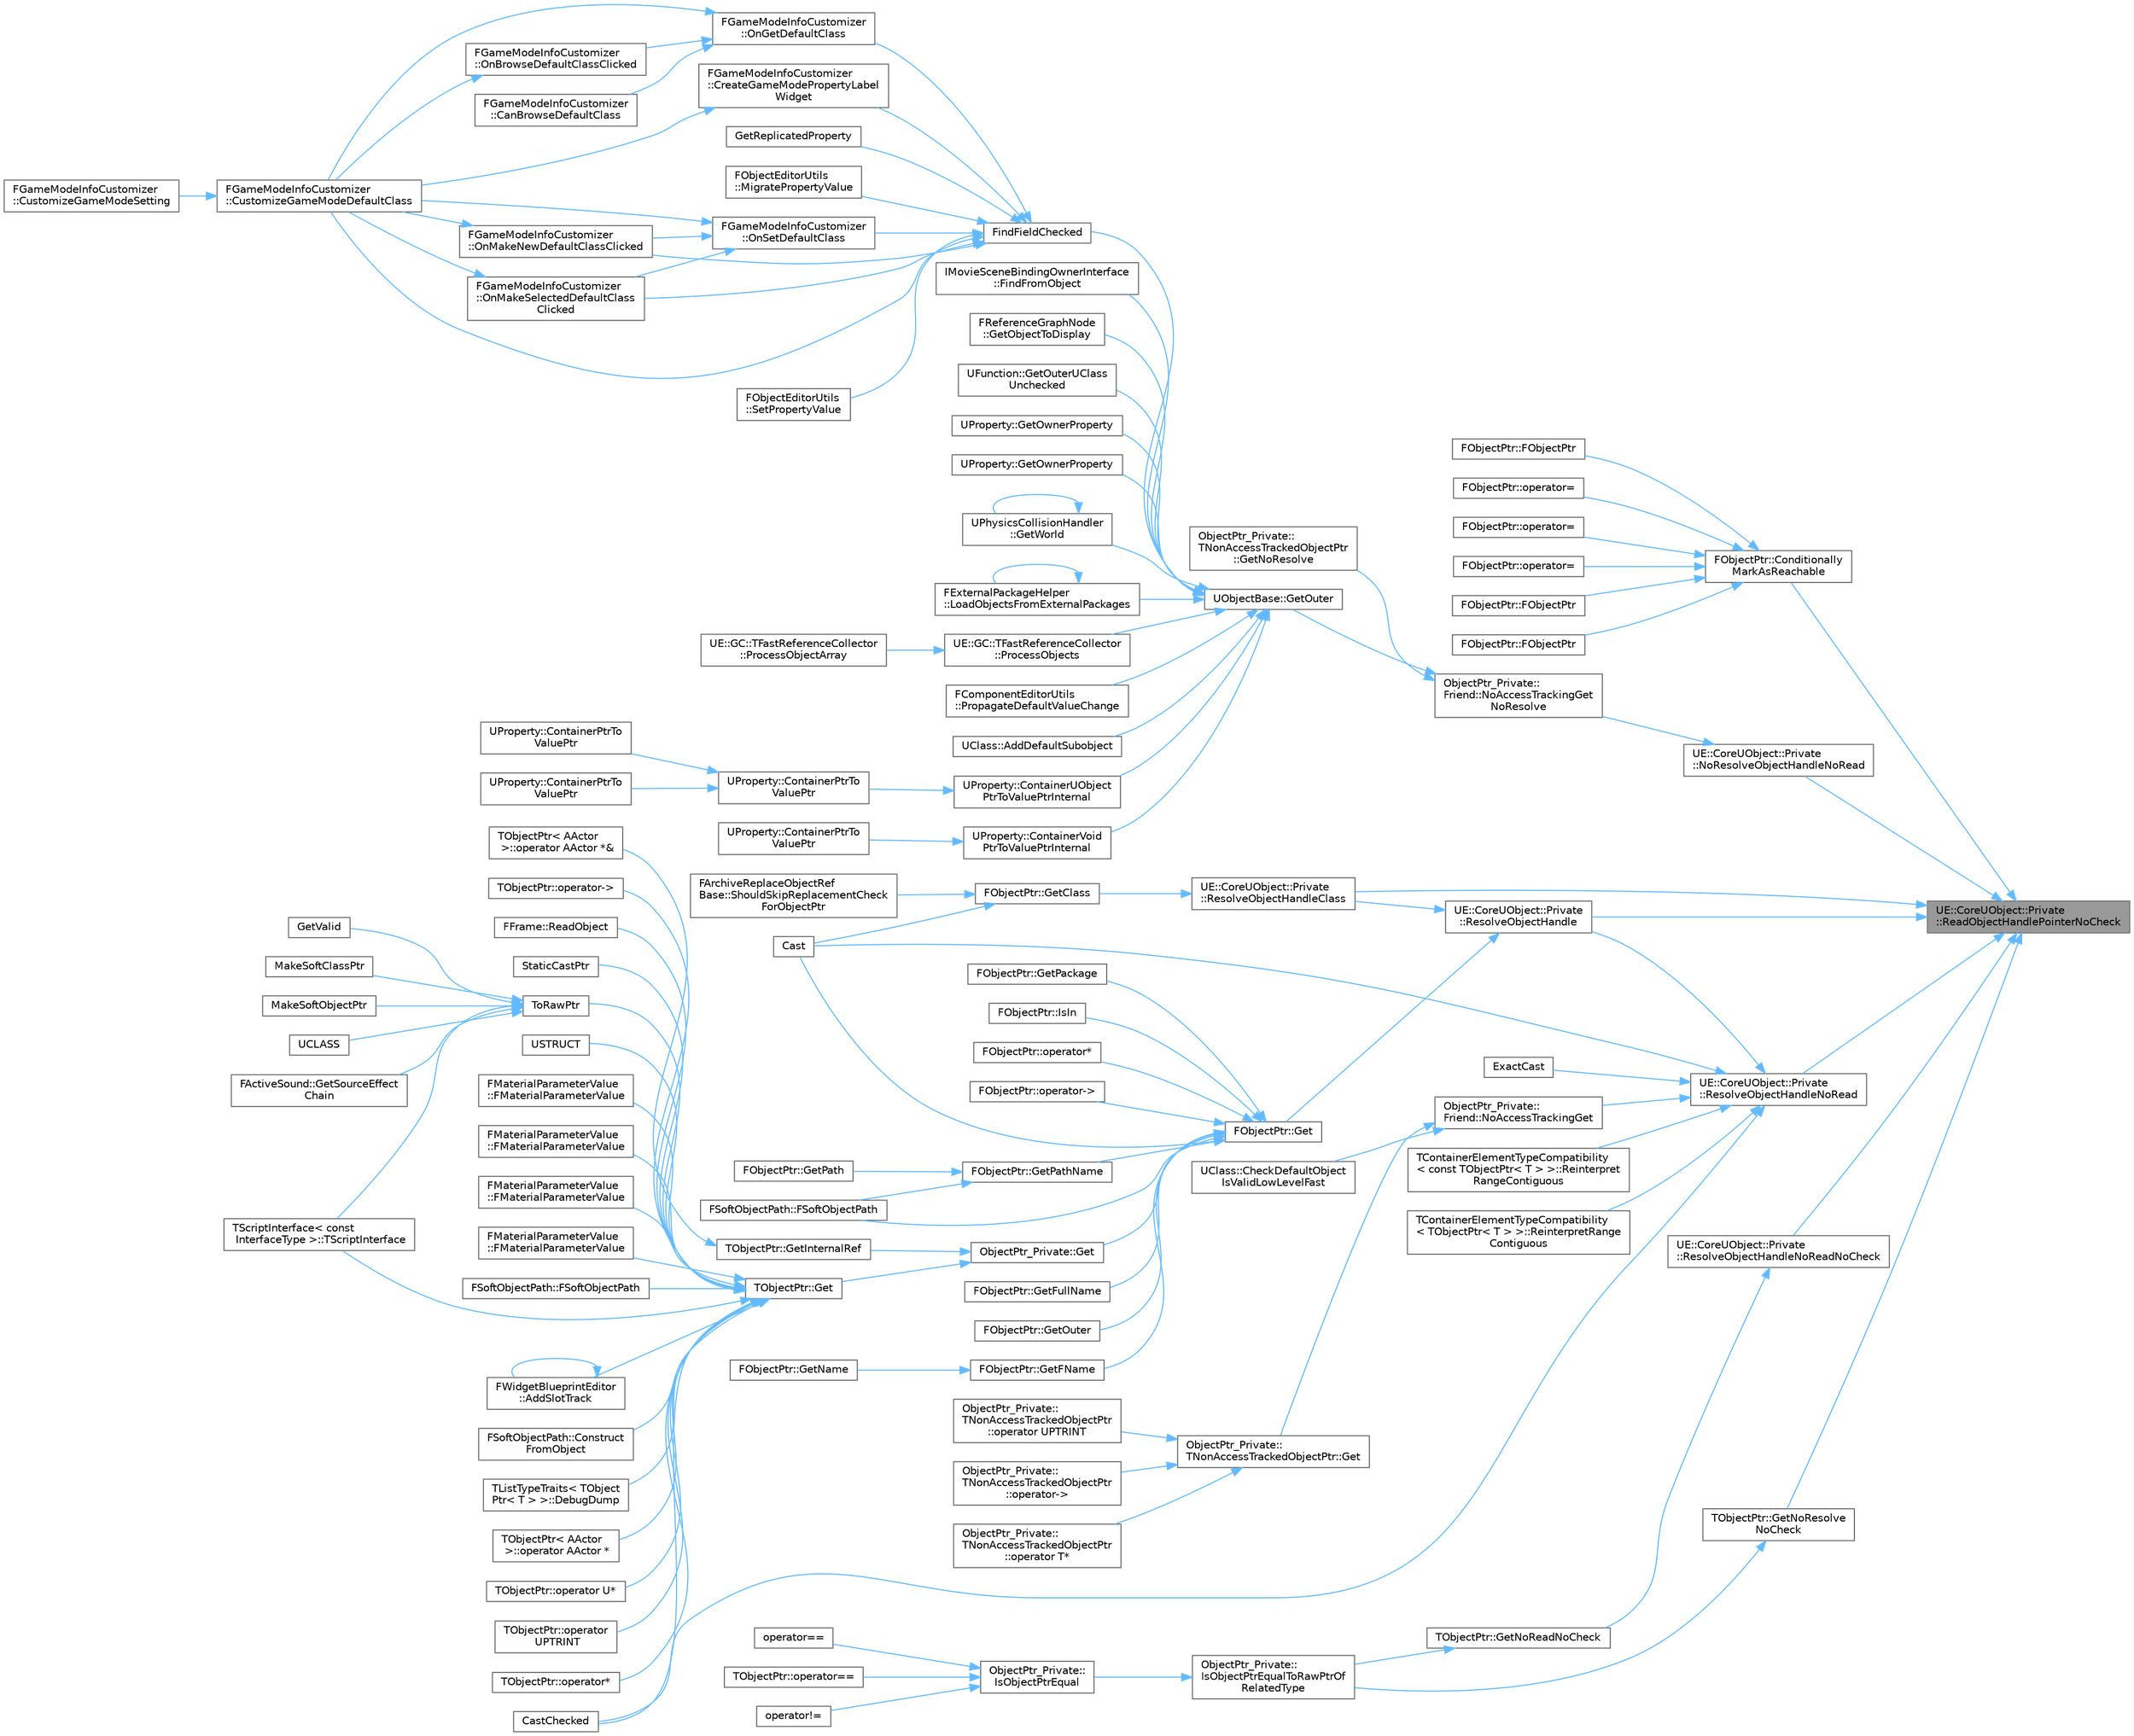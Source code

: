 digraph "UE::CoreUObject::Private::ReadObjectHandlePointerNoCheck"
{
 // INTERACTIVE_SVG=YES
 // LATEX_PDF_SIZE
  bgcolor="transparent";
  edge [fontname=Helvetica,fontsize=10,labelfontname=Helvetica,labelfontsize=10];
  node [fontname=Helvetica,fontsize=10,shape=box,height=0.2,width=0.4];
  rankdir="RL";
  Node1 [id="Node000001",label="UE::CoreUObject::Private\l::ReadObjectHandlePointerNoCheck",height=0.2,width=0.4,color="gray40", fillcolor="grey60", style="filled", fontcolor="black",tooltip="Read the handle as a pointer without checking if it is resolved."];
  Node1 -> Node2 [id="edge1_Node000001_Node000002",dir="back",color="steelblue1",style="solid",tooltip=" "];
  Node2 [id="Node000002",label="FObjectPtr::Conditionally\lMarkAsReachable",height=0.2,width=0.4,color="grey40", fillcolor="white", style="filled",URL="$d7/d0d/structFObjectPtr.html#a5d271398c64e0381d5774227f63cfe53",tooltip=" "];
  Node2 -> Node3 [id="edge2_Node000002_Node000003",dir="back",color="steelblue1",style="solid",tooltip=" "];
  Node3 [id="Node000003",label="FObjectPtr::FObjectPtr",height=0.2,width=0.4,color="grey40", fillcolor="white", style="filled",URL="$d7/d0d/structFObjectPtr.html#aadbab10e0a5e4709a0222ca8bec79a25",tooltip=" "];
  Node2 -> Node4 [id="edge3_Node000002_Node000004",dir="back",color="steelblue1",style="solid",tooltip=" "];
  Node4 [id="Node000004",label="FObjectPtr::FObjectPtr",height=0.2,width=0.4,color="grey40", fillcolor="white", style="filled",URL="$d7/d0d/structFObjectPtr.html#adea6db9be9cafc4c57b90ebc69756511",tooltip=" "];
  Node2 -> Node5 [id="edge4_Node000002_Node000005",dir="back",color="steelblue1",style="solid",tooltip=" "];
  Node5 [id="Node000005",label="FObjectPtr::FObjectPtr",height=0.2,width=0.4,color="grey40", fillcolor="white", style="filled",URL="$d7/d0d/structFObjectPtr.html#a07498a715f9592d138c01641318aff0c",tooltip=" "];
  Node2 -> Node6 [id="edge5_Node000002_Node000006",dir="back",color="steelblue1",style="solid",tooltip=" "];
  Node6 [id="Node000006",label="FObjectPtr::operator=",height=0.2,width=0.4,color="grey40", fillcolor="white", style="filled",URL="$d7/d0d/structFObjectPtr.html#a43a827b4c6c2f1c75a206b578bba5d90",tooltip=" "];
  Node2 -> Node7 [id="edge6_Node000002_Node000007",dir="back",color="steelblue1",style="solid",tooltip=" "];
  Node7 [id="Node000007",label="FObjectPtr::operator=",height=0.2,width=0.4,color="grey40", fillcolor="white", style="filled",URL="$d7/d0d/structFObjectPtr.html#a464900a6531366f7e245f468843db62e",tooltip=" "];
  Node2 -> Node8 [id="edge7_Node000002_Node000008",dir="back",color="steelblue1",style="solid",tooltip=" "];
  Node8 [id="Node000008",label="FObjectPtr::operator=",height=0.2,width=0.4,color="grey40", fillcolor="white", style="filled",URL="$d7/d0d/structFObjectPtr.html#a5d3a1b261980fef714cbf4f7fcee05ec",tooltip=" "];
  Node1 -> Node9 [id="edge8_Node000001_Node000009",dir="back",color="steelblue1",style="solid",tooltip=" "];
  Node9 [id="Node000009",label="TObjectPtr::GetNoResolve\lNoCheck",height=0.2,width=0.4,color="grey40", fillcolor="white", style="filled",URL="$d4/d0b/structTObjectPtr.html#a2058ee36793c5adeff78a14024e0e9c1",tooltip=" "];
  Node9 -> Node10 [id="edge9_Node000009_Node000010",dir="back",color="steelblue1",style="solid",tooltip=" "];
  Node10 [id="Node000010",label="ObjectPtr_Private::\lIsObjectPtrEqualToRawPtrOf\lRelatedType",height=0.2,width=0.4,color="grey40", fillcolor="white", style="filled",URL="$d6/de0/namespaceObjectPtr__Private.html#a779524baad498ef4fc770f67c20f59aa",tooltip=" "];
  Node10 -> Node11 [id="edge10_Node000010_Node000011",dir="back",color="steelblue1",style="solid",tooltip=" "];
  Node11 [id="Node000011",label="ObjectPtr_Private::\lIsObjectPtrEqual",height=0.2,width=0.4,color="grey40", fillcolor="white", style="filled",URL="$d6/de0/namespaceObjectPtr__Private.html#a1f3b4eb42bacc17a610867d9949d1f60",tooltip="Perform shallow equality check between a TObjectPtr and another (non TObjectPtr) type that we can coe..."];
  Node11 -> Node12 [id="edge11_Node000011_Node000012",dir="back",color="steelblue1",style="solid",tooltip=" "];
  Node12 [id="Node000012",label="operator!=",height=0.2,width=0.4,color="grey40", fillcolor="white", style="filled",URL="$d6/d75/ObjectPtr_8h.html#acc5031c5eef6a6bf689026ccd68a7600",tooltip=" "];
  Node11 -> Node13 [id="edge12_Node000011_Node000013",dir="back",color="steelblue1",style="solid",tooltip=" "];
  Node13 [id="Node000013",label="operator==",height=0.2,width=0.4,color="grey40", fillcolor="white", style="filled",URL="$d6/d75/ObjectPtr_8h.html#a45f972f4363e347da89b134a9c31f58f",tooltip=" "];
  Node11 -> Node14 [id="edge13_Node000011_Node000014",dir="back",color="steelblue1",style="solid",tooltip=" "];
  Node14 [id="Node000014",label="TObjectPtr::operator==",height=0.2,width=0.4,color="grey40", fillcolor="white", style="filled",URL="$d4/d0b/structTObjectPtr.html#adbc89a3227cd877e9faf5ad9d4acfc0d",tooltip=" "];
  Node1 -> Node15 [id="edge14_Node000001_Node000015",dir="back",color="steelblue1",style="solid",tooltip=" "];
  Node15 [id="Node000015",label="UE::CoreUObject::Private\l::NoResolveObjectHandleNoRead",height=0.2,width=0.4,color="grey40", fillcolor="white", style="filled",URL="$d9/d98/namespaceUE_1_1CoreUObject_1_1Private.html#a135612c4f66fbf0a81e2e5a8fe546b4c",tooltip=" "];
  Node15 -> Node16 [id="edge15_Node000015_Node000016",dir="back",color="steelblue1",style="solid",tooltip=" "];
  Node16 [id="Node000016",label="ObjectPtr_Private::\lFriend::NoAccessTrackingGet\lNoResolve",height=0.2,width=0.4,color="grey40", fillcolor="white", style="filled",URL="$d1/db5/structObjectPtr__Private_1_1Friend.html#ad7db1a8df63ca1d1c1c051841cf5120d",tooltip=" "];
  Node16 -> Node17 [id="edge16_Node000016_Node000017",dir="back",color="steelblue1",style="solid",tooltip=" "];
  Node17 [id="Node000017",label="ObjectPtr_Private::\lTNonAccessTrackedObjectPtr\l::GetNoResolve",height=0.2,width=0.4,color="grey40", fillcolor="white", style="filled",URL="$df/d8a/classObjectPtr__Private_1_1TNonAccessTrackedObjectPtr.html#a2a53f1470c445823c5b215a07c84cbaa",tooltip=" "];
  Node16 -> Node18 [id="edge17_Node000016_Node000018",dir="back",color="steelblue1",style="solid",tooltip=" "];
  Node18 [id="Node000018",label="UObjectBase::GetOuter",height=0.2,width=0.4,color="grey40", fillcolor="white", style="filled",URL="$d9/dc4/classUObjectBase.html#a43cfabc65d9005aafa51ce34d4cf71c5",tooltip="Returns the UObject this object resides in."];
  Node18 -> Node19 [id="edge18_Node000018_Node000019",dir="back",color="steelblue1",style="solid",tooltip=" "];
  Node19 [id="Node000019",label="UClass::AddDefaultSubobject",height=0.2,width=0.4,color="grey40", fillcolor="white", style="filled",URL="$d4/d77/classUClass.html#aba20f9d07bfa6846905465179b6371d2",tooltip="Adds a new default instance map item."];
  Node18 -> Node20 [id="edge19_Node000018_Node000020",dir="back",color="steelblue1",style="solid",tooltip=" "];
  Node20 [id="Node000020",label="UProperty::ContainerUObject\lPtrToValuePtrInternal",height=0.2,width=0.4,color="grey40", fillcolor="white", style="filled",URL="$dd/d39/classUProperty.html#ac7c536d101c936a227da7c6a68688ce0",tooltip=" "];
  Node20 -> Node21 [id="edge20_Node000020_Node000021",dir="back",color="steelblue1",style="solid",tooltip=" "];
  Node21 [id="Node000021",label="UProperty::ContainerPtrTo\lValuePtr",height=0.2,width=0.4,color="grey40", fillcolor="white", style="filled",URL="$dd/d39/classUProperty.html#abbf33115c4d7703e4542b0b0abd3da94",tooltip=" "];
  Node21 -> Node22 [id="edge21_Node000021_Node000022",dir="back",color="steelblue1",style="solid",tooltip=" "];
  Node22 [id="Node000022",label="UProperty::ContainerPtrTo\lValuePtr",height=0.2,width=0.4,color="grey40", fillcolor="white", style="filled",URL="$dd/d39/classUProperty.html#ac28801003654059cd89d784d0f49fd51",tooltip=" "];
  Node21 -> Node23 [id="edge22_Node000021_Node000023",dir="back",color="steelblue1",style="solid",tooltip=" "];
  Node23 [id="Node000023",label="UProperty::ContainerPtrTo\lValuePtr",height=0.2,width=0.4,color="grey40", fillcolor="white", style="filled",URL="$dd/d39/classUProperty.html#af84f9bea770a4c492f720ee43ff88b98",tooltip=" "];
  Node18 -> Node24 [id="edge23_Node000018_Node000024",dir="back",color="steelblue1",style="solid",tooltip=" "];
  Node24 [id="Node000024",label="UProperty::ContainerVoid\lPtrToValuePtrInternal",height=0.2,width=0.4,color="grey40", fillcolor="white", style="filled",URL="$dd/d39/classUProperty.html#add8c69d428fd5059a03c3bb43e1deeeb",tooltip=" "];
  Node24 -> Node25 [id="edge24_Node000024_Node000025",dir="back",color="steelblue1",style="solid",tooltip=" "];
  Node25 [id="Node000025",label="UProperty::ContainerPtrTo\lValuePtr",height=0.2,width=0.4,color="grey40", fillcolor="white", style="filled",URL="$dd/d39/classUProperty.html#ac89b27bfcba755cd55e6b24744c86993",tooltip=" "];
  Node18 -> Node26 [id="edge25_Node000018_Node000026",dir="back",color="steelblue1",style="solid",tooltip=" "];
  Node26 [id="Node000026",label="FindFieldChecked",height=0.2,width=0.4,color="grey40", fillcolor="white", style="filled",URL="$d6/d2f/UnrealType_8h.html#a593fa77e69f769a9e249e27b0b11b55d",tooltip="Search for the named field within the specified scope, including any Outer classes; assert on failure..."];
  Node26 -> Node27 [id="edge26_Node000026_Node000027",dir="back",color="steelblue1",style="solid",tooltip=" "];
  Node27 [id="Node000027",label="FGameModeInfoCustomizer\l::CreateGameModePropertyLabel\lWidget",height=0.2,width=0.4,color="grey40", fillcolor="white", style="filled",URL="$d8/d99/classFGameModeInfoCustomizer.html#aaa28ed0868937a4f36da5248c36814d6",tooltip="Create widget for the name of a default class property."];
  Node27 -> Node28 [id="edge27_Node000027_Node000028",dir="back",color="steelblue1",style="solid",tooltip=" "];
  Node28 [id="Node000028",label="FGameModeInfoCustomizer\l::CustomizeGameModeDefaultClass",height=0.2,width=0.4,color="grey40", fillcolor="white", style="filled",URL="$d8/d99/classFGameModeInfoCustomizer.html#a74d406f84c5b9f70518e8d34579a603e",tooltip="Create widget fo modifying a default class within the current GameMode."];
  Node28 -> Node29 [id="edge28_Node000028_Node000029",dir="back",color="steelblue1",style="solid",tooltip=" "];
  Node29 [id="Node000029",label="FGameModeInfoCustomizer\l::CustomizeGameModeSetting",height=0.2,width=0.4,color="grey40", fillcolor="white", style="filled",URL="$d8/d99/classFGameModeInfoCustomizer.html#ad7c2b7a819accac445cba2e1433a3540",tooltip="Add special customization for the GameMode setting."];
  Node26 -> Node28 [id="edge29_Node000026_Node000028",dir="back",color="steelblue1",style="solid",tooltip=" "];
  Node26 -> Node30 [id="edge30_Node000026_Node000030",dir="back",color="steelblue1",style="solid",tooltip=" "];
  Node30 [id="Node000030",label="GetReplicatedProperty",height=0.2,width=0.4,color="grey40", fillcolor="white", style="filled",URL="$dc/ddb/UnrealNetwork_8h.html#a93e6fac77ef704e1d86a4b436d56a207",tooltip="wrapper to find replicated properties that also makes sure they're valid"];
  Node26 -> Node31 [id="edge31_Node000026_Node000031",dir="back",color="steelblue1",style="solid",tooltip=" "];
  Node31 [id="Node000031",label="FObjectEditorUtils\l::MigratePropertyValue",height=0.2,width=0.4,color="grey40", fillcolor="white", style="filled",URL="$d3/d65/namespaceFObjectEditorUtils.html#a876eb1068772fd387f3dfd53aab4cdc0",tooltip="Copy the value of a property from source object to a destination object."];
  Node26 -> Node32 [id="edge32_Node000026_Node000032",dir="back",color="steelblue1",style="solid",tooltip=" "];
  Node32 [id="Node000032",label="FGameModeInfoCustomizer\l::OnGetDefaultClass",height=0.2,width=0.4,color="grey40", fillcolor="white", style="filled",URL="$d8/d99/classFGameModeInfoCustomizer.html#ae70cc0445daafb48bf878afa4117e04a",tooltip="Find the current default class by property name."];
  Node32 -> Node33 [id="edge33_Node000032_Node000033",dir="back",color="steelblue1",style="solid",tooltip=" "];
  Node33 [id="Node000033",label="FGameModeInfoCustomizer\l::CanBrowseDefaultClass",height=0.2,width=0.4,color="grey40", fillcolor="white", style="filled",URL="$d8/d99/classFGameModeInfoCustomizer.html#adb938be48350e148069517baa1285cae",tooltip=" "];
  Node32 -> Node28 [id="edge34_Node000032_Node000028",dir="back",color="steelblue1",style="solid",tooltip=" "];
  Node32 -> Node34 [id="edge35_Node000032_Node000034",dir="back",color="steelblue1",style="solid",tooltip=" "];
  Node34 [id="Node000034",label="FGameModeInfoCustomizer\l::OnBrowseDefaultClassClicked",height=0.2,width=0.4,color="grey40", fillcolor="white", style="filled",URL="$d8/d99/classFGameModeInfoCustomizer.html#ade2a81c392edec8282adfc6e30cab81d",tooltip=" "];
  Node34 -> Node28 [id="edge36_Node000034_Node000028",dir="back",color="steelblue1",style="solid",tooltip=" "];
  Node26 -> Node35 [id="edge37_Node000026_Node000035",dir="back",color="steelblue1",style="solid",tooltip=" "];
  Node35 [id="Node000035",label="FGameModeInfoCustomizer\l::OnMakeNewDefaultClassClicked",height=0.2,width=0.4,color="grey40", fillcolor="white", style="filled",URL="$d8/d99/classFGameModeInfoCustomizer.html#a428d5673e6f730b54cb9e4f82187c4ed",tooltip=" "];
  Node35 -> Node28 [id="edge38_Node000035_Node000028",dir="back",color="steelblue1",style="solid",tooltip=" "];
  Node26 -> Node36 [id="edge39_Node000026_Node000036",dir="back",color="steelblue1",style="solid",tooltip=" "];
  Node36 [id="Node000036",label="FGameModeInfoCustomizer\l::OnMakeSelectedDefaultClass\lClicked",height=0.2,width=0.4,color="grey40", fillcolor="white", style="filled",URL="$d8/d99/classFGameModeInfoCustomizer.html#a2dffcf1881b3be27497bee48e5ddf977",tooltip=" "];
  Node36 -> Node28 [id="edge40_Node000036_Node000028",dir="back",color="steelblue1",style="solid",tooltip=" "];
  Node26 -> Node37 [id="edge41_Node000026_Node000037",dir="back",color="steelblue1",style="solid",tooltip=" "];
  Node37 [id="Node000037",label="FGameModeInfoCustomizer\l::OnSetDefaultClass",height=0.2,width=0.4,color="grey40", fillcolor="white", style="filled",URL="$d8/d99/classFGameModeInfoCustomizer.html#a2a39d454a3b125216403449709824e10",tooltip="Set a new default class by property name."];
  Node37 -> Node28 [id="edge42_Node000037_Node000028",dir="back",color="steelblue1",style="solid",tooltip=" "];
  Node37 -> Node35 [id="edge43_Node000037_Node000035",dir="back",color="steelblue1",style="solid",tooltip=" "];
  Node37 -> Node36 [id="edge44_Node000037_Node000036",dir="back",color="steelblue1",style="solid",tooltip=" "];
  Node26 -> Node38 [id="edge45_Node000026_Node000038",dir="back",color="steelblue1",style="solid",tooltip=" "];
  Node38 [id="Node000038",label="FObjectEditorUtils\l::SetPropertyValue",height=0.2,width=0.4,color="grey40", fillcolor="white", style="filled",URL="$d3/d65/namespaceFObjectEditorUtils.html#aa1f2b7b794e1f1cb011530531459b0c5",tooltip="Set the value on an UObject using reflection."];
  Node18 -> Node39 [id="edge46_Node000018_Node000039",dir="back",color="steelblue1",style="solid",tooltip=" "];
  Node39 [id="Node000039",label="IMovieSceneBindingOwnerInterface\l::FindFromObject",height=0.2,width=0.4,color="grey40", fillcolor="white", style="filled",URL="$df/dd5/classIMovieSceneBindingOwnerInterface.html#aa1ea7b980bfc83f8cac4647674e30d3d",tooltip="Find an IMovieSceneBindingOwnerInterface ptr from the specified object or its outers."];
  Node18 -> Node40 [id="edge47_Node000018_Node000040",dir="back",color="steelblue1",style="solid",tooltip=" "];
  Node40 [id="Node000040",label="FReferenceGraphNode\l::GetObjectToDisplay",height=0.2,width=0.4,color="grey40", fillcolor="white", style="filled",URL="$d1/d2e/structFReferenceGraphNode.html#a4ae4f2f416cc0915dd236d31f23cc5af",tooltip="Returns the object that should be displayed on the graph."];
  Node18 -> Node41 [id="edge48_Node000018_Node000041",dir="back",color="steelblue1",style="solid",tooltip=" "];
  Node41 [id="Node000041",label="UFunction::GetOuterUClass\lUnchecked",height=0.2,width=0.4,color="grey40", fillcolor="white", style="filled",URL="$d7/d70/classUFunction.html#a4a3016b09aaf074270f7b0deb347277d",tooltip="Returns the owning UClass* without branching."];
  Node18 -> Node42 [id="edge49_Node000018_Node000042",dir="back",color="steelblue1",style="solid",tooltip=" "];
  Node42 [id="Node000042",label="UProperty::GetOwnerProperty",height=0.2,width=0.4,color="grey40", fillcolor="white", style="filled",URL="$dd/d39/classUProperty.html#acce76b4f97cad74236849ae90f63ed23",tooltip="Returns the first UProperty in this property's Outer chain that does not have a UProperty for an Oute..."];
  Node18 -> Node43 [id="edge50_Node000018_Node000043",dir="back",color="steelblue1",style="solid",tooltip=" "];
  Node43 [id="Node000043",label="UProperty::GetOwnerProperty",height=0.2,width=0.4,color="grey40", fillcolor="white", style="filled",URL="$dd/d39/classUProperty.html#a2e390592238ead9ba10ab407cf786381",tooltip=" "];
  Node18 -> Node44 [id="edge51_Node000018_Node000044",dir="back",color="steelblue1",style="solid",tooltip=" "];
  Node44 [id="Node000044",label="UPhysicsCollisionHandler\l::GetWorld",height=0.2,width=0.4,color="grey40", fillcolor="white", style="filled",URL="$d2/daa/classUPhysicsCollisionHandler.html#a203cce2d1166f5bb2b325690b0499433",tooltip="Get the world we are handling collisions for."];
  Node44 -> Node44 [id="edge52_Node000044_Node000044",dir="back",color="steelblue1",style="solid",tooltip=" "];
  Node18 -> Node45 [id="edge53_Node000018_Node000045",dir="back",color="steelblue1",style="solid",tooltip=" "];
  Node45 [id="Node000045",label="FExternalPackageHelper\l::LoadObjectsFromExternalPackages",height=0.2,width=0.4,color="grey40", fillcolor="white", style="filled",URL="$da/da8/classFExternalPackageHelper.html#a70523e319a481ca08695a24c6ab949f9",tooltip="Loads objects from an external package."];
  Node45 -> Node45 [id="edge54_Node000045_Node000045",dir="back",color="steelblue1",style="solid",tooltip=" "];
  Node18 -> Node46 [id="edge55_Node000018_Node000046",dir="back",color="steelblue1",style="solid",tooltip=" "];
  Node46 [id="Node000046",label="UE::GC::TFastReferenceCollector\l::ProcessObjects",height=0.2,width=0.4,color="grey40", fillcolor="white", style="filled",URL="$db/de2/classUE_1_1GC_1_1TFastReferenceCollector.html#a30dcfbff214ce5a44babc8708be0487c",tooltip=" "];
  Node46 -> Node47 [id="edge56_Node000046_Node000047",dir="back",color="steelblue1",style="solid",tooltip=" "];
  Node47 [id="Node000047",label="UE::GC::TFastReferenceCollector\l::ProcessObjectArray",height=0.2,width=0.4,color="grey40", fillcolor="white", style="filled",URL="$db/de2/classUE_1_1GC_1_1TFastReferenceCollector.html#a10caf092dde51d961ec181547739266d",tooltip=" "];
  Node18 -> Node48 [id="edge57_Node000018_Node000048",dir="back",color="steelblue1",style="solid",tooltip=" "];
  Node48 [id="Node000048",label="FComponentEditorUtils\l::PropagateDefaultValueChange",height=0.2,width=0.4,color="grey40", fillcolor="white", style="filled",URL="$d3/d4a/classFComponentEditorUtils.html#a8e72d3e0fef2bf7a14a392c1a4cf2adf",tooltip=" "];
  Node1 -> Node49 [id="edge58_Node000001_Node000049",dir="back",color="steelblue1",style="solid",tooltip=" "];
  Node49 [id="Node000049",label="UE::CoreUObject::Private\l::ResolveObjectHandle",height=0.2,width=0.4,color="grey40", fillcolor="white", style="filled",URL="$d9/d98/namespaceUE_1_1CoreUObject_1_1Private.html#a745deda04ce0a419e649330f978ccefe",tooltip=" "];
  Node49 -> Node50 [id="edge59_Node000049_Node000050",dir="back",color="steelblue1",style="solid",tooltip=" "];
  Node50 [id="Node000050",label="FObjectPtr::Get",height=0.2,width=0.4,color="grey40", fillcolor="white", style="filled",URL="$d7/d0d/structFObjectPtr.html#a05ba2fa0f019cad9fcd6304385ba5724",tooltip=" "];
  Node50 -> Node51 [id="edge60_Node000050_Node000051",dir="back",color="steelblue1",style="solid",tooltip=" "];
  Node51 [id="Node000051",label="FSoftObjectPath::FSoftObjectPath",height=0.2,width=0.4,color="grey40", fillcolor="white", style="filled",URL="$d7/d47/structFSoftObjectPath.html#a8ab5be125d4e10b2445a4c73695e6e81",tooltip=" "];
  Node50 -> Node52 [id="edge61_Node000050_Node000052",dir="back",color="steelblue1",style="solid",tooltip=" "];
  Node52 [id="Node000052",label="Cast",height=0.2,width=0.4,color="grey40", fillcolor="white", style="filled",URL="$d4/d55/Casts_8h.html#ae8075a18b9eb33bd2ccb92c75f253c90",tooltip=" "];
  Node50 -> Node53 [id="edge62_Node000050_Node000053",dir="back",color="steelblue1",style="solid",tooltip=" "];
  Node53 [id="Node000053",label="ObjectPtr_Private::Get",height=0.2,width=0.4,color="grey40", fillcolor="white", style="filled",URL="$d6/de0/namespaceObjectPtr__Private.html#a16c240bb701b8e7d3d05cf586cc922cc",tooltip="Resolve and return the underlying reference."];
  Node53 -> Node54 [id="edge63_Node000053_Node000054",dir="back",color="steelblue1",style="solid",tooltip=" "];
  Node54 [id="Node000054",label="TObjectPtr::Get",height=0.2,width=0.4,color="grey40", fillcolor="white", style="filled",URL="$d4/d0b/structTObjectPtr.html#aaaac764c657d4d701ca5a81446d4e1b3",tooltip=" "];
  Node54 -> Node55 [id="edge64_Node000054_Node000055",dir="back",color="steelblue1",style="solid",tooltip=" "];
  Node55 [id="Node000055",label="FMaterialParameterValue\l::FMaterialParameterValue",height=0.2,width=0.4,color="grey40", fillcolor="white", style="filled",URL="$d0/d9c/structFMaterialParameterValue.html#ae26bbd1ef5892543f141910a3a9a5d67",tooltip=" "];
  Node54 -> Node56 [id="edge65_Node000054_Node000056",dir="back",color="steelblue1",style="solid",tooltip=" "];
  Node56 [id="Node000056",label="FMaterialParameterValue\l::FMaterialParameterValue",height=0.2,width=0.4,color="grey40", fillcolor="white", style="filled",URL="$d0/d9c/structFMaterialParameterValue.html#aff69d7b38e612565fd87a4345b3df0b5",tooltip=" "];
  Node54 -> Node57 [id="edge66_Node000054_Node000057",dir="back",color="steelblue1",style="solid",tooltip=" "];
  Node57 [id="Node000057",label="FMaterialParameterValue\l::FMaterialParameterValue",height=0.2,width=0.4,color="grey40", fillcolor="white", style="filled",URL="$d0/d9c/structFMaterialParameterValue.html#aa8ade32838d07de662ab0af99c24752c",tooltip=" "];
  Node54 -> Node58 [id="edge67_Node000054_Node000058",dir="back",color="steelblue1",style="solid",tooltip=" "];
  Node58 [id="Node000058",label="FMaterialParameterValue\l::FMaterialParameterValue",height=0.2,width=0.4,color="grey40", fillcolor="white", style="filled",URL="$d0/d9c/structFMaterialParameterValue.html#acff199fb7e591fd9f4b9764c1405a507",tooltip=" "];
  Node54 -> Node59 [id="edge68_Node000054_Node000059",dir="back",color="steelblue1",style="solid",tooltip=" "];
  Node59 [id="Node000059",label="FSoftObjectPath::FSoftObjectPath",height=0.2,width=0.4,color="grey40", fillcolor="white", style="filled",URL="$d7/d47/structFSoftObjectPath.html#a1ac65e0576fd8053026f3027674e31a2",tooltip=" "];
  Node54 -> Node60 [id="edge69_Node000054_Node000060",dir="back",color="steelblue1",style="solid",tooltip=" "];
  Node60 [id="Node000060",label="TScriptInterface\< const\l InterfaceType \>::TScriptInterface",height=0.2,width=0.4,color="grey40", fillcolor="white", style="filled",URL="$dd/d73/classTScriptInterface.html#a43f111e4836ea6ce4f5dd40e00d1c0b0",tooltip=" "];
  Node54 -> Node61 [id="edge70_Node000054_Node000061",dir="back",color="steelblue1",style="solid",tooltip=" "];
  Node61 [id="Node000061",label="FWidgetBlueprintEditor\l::AddSlotTrack",height=0.2,width=0.4,color="grey40", fillcolor="white", style="filled",URL="$d6/de0/classFWidgetBlueprintEditor.html#a5d898dafc466a96f082e55da63e2fff1",tooltip="Add an animation track for the supplied slot to the current animation."];
  Node61 -> Node61 [id="edge71_Node000061_Node000061",dir="back",color="steelblue1",style="solid",tooltip=" "];
  Node54 -> Node62 [id="edge72_Node000054_Node000062",dir="back",color="steelblue1",style="solid",tooltip=" "];
  Node62 [id="Node000062",label="CastChecked",height=0.2,width=0.4,color="grey40", fillcolor="white", style="filled",URL="$d4/d55/Casts_8h.html#a6179024f682e78f98f7cfd82c1fdac31",tooltip=" "];
  Node54 -> Node63 [id="edge73_Node000054_Node000063",dir="back",color="steelblue1",style="solid",tooltip=" "];
  Node63 [id="Node000063",label="FSoftObjectPath::Construct\lFromObject",height=0.2,width=0.4,color="grey40", fillcolor="white", style="filled",URL="$d7/d47/structFSoftObjectPath.html#acf6d205e94562c0ff350535a70b48592",tooltip=" "];
  Node54 -> Node64 [id="edge74_Node000054_Node000064",dir="back",color="steelblue1",style="solid",tooltip=" "];
  Node64 [id="Node000064",label="TListTypeTraits\< TObject\lPtr\< T \> \>::DebugDump",height=0.2,width=0.4,color="grey40", fillcolor="white", style="filled",URL="$da/ded/structTListTypeTraits_3_01TObjectPtr_3_01T_01_4_01_4.html#a05ce39f1a72208f323da0f787598e3f9",tooltip=" "];
  Node54 -> Node65 [id="edge75_Node000054_Node000065",dir="back",color="steelblue1",style="solid",tooltip=" "];
  Node65 [id="Node000065",label="TObjectPtr\< AActor\l \>::operator AActor *",height=0.2,width=0.4,color="grey40", fillcolor="white", style="filled",URL="$d4/d0b/structTObjectPtr.html#a51f9b1fe497d32dc5987428a4a34c924",tooltip=" "];
  Node54 -> Node66 [id="edge76_Node000054_Node000066",dir="back",color="steelblue1",style="solid",tooltip=" "];
  Node66 [id="Node000066",label="TObjectPtr::operator U*",height=0.2,width=0.4,color="grey40", fillcolor="white", style="filled",URL="$d4/d0b/structTObjectPtr.html#ad3b77f3d26eee662979e8164c2b528d9",tooltip=" "];
  Node54 -> Node67 [id="edge77_Node000054_Node000067",dir="back",color="steelblue1",style="solid",tooltip=" "];
  Node67 [id="Node000067",label="TObjectPtr::operator\l UPTRINT",height=0.2,width=0.4,color="grey40", fillcolor="white", style="filled",URL="$d4/d0b/structTObjectPtr.html#ad2dce3dc598dcef42a1b8674cff255a1",tooltip=" "];
  Node54 -> Node68 [id="edge78_Node000054_Node000068",dir="back",color="steelblue1",style="solid",tooltip=" "];
  Node68 [id="Node000068",label="TObjectPtr::operator*",height=0.2,width=0.4,color="grey40", fillcolor="white", style="filled",URL="$d4/d0b/structTObjectPtr.html#af3d2c0738ad7dd628322d1fa524e27e4",tooltip=" "];
  Node54 -> Node69 [id="edge79_Node000054_Node000069",dir="back",color="steelblue1",style="solid",tooltip=" "];
  Node69 [id="Node000069",label="TObjectPtr::operator-\>",height=0.2,width=0.4,color="grey40", fillcolor="white", style="filled",URL="$d4/d0b/structTObjectPtr.html#a54520f213567f8c851bef8e3d3185f24",tooltip=" "];
  Node54 -> Node70 [id="edge80_Node000054_Node000070",dir="back",color="steelblue1",style="solid",tooltip=" "];
  Node70 [id="Node000070",label="FFrame::ReadObject",height=0.2,width=0.4,color="grey40", fillcolor="white", style="filled",URL="$d0/d68/structFFrame.html#a98f9bf992cbde0d7e54ab3b7a2ae601b",tooltip=" "];
  Node54 -> Node71 [id="edge81_Node000054_Node000071",dir="back",color="steelblue1",style="solid",tooltip=" "];
  Node71 [id="Node000071",label="StaticCastPtr",height=0.2,width=0.4,color="grey40", fillcolor="white", style="filled",URL="$d6/d75/ObjectPtr_8h.html#a4f3a893e9eb31d7628fe723fd97157ee",tooltip=" "];
  Node54 -> Node72 [id="edge82_Node000054_Node000072",dir="back",color="steelblue1",style="solid",tooltip=" "];
  Node72 [id="Node000072",label="ToRawPtr",height=0.2,width=0.4,color="grey40", fillcolor="white", style="filled",URL="$d6/d75/ObjectPtr_8h.html#af0ba8050fb680eab39940b2fc0d96440",tooltip=" "];
  Node72 -> Node60 [id="edge83_Node000072_Node000060",dir="back",color="steelblue1",style="solid",tooltip=" "];
  Node72 -> Node73 [id="edge84_Node000072_Node000073",dir="back",color="steelblue1",style="solid",tooltip=" "];
  Node73 [id="Node000073",label="FActiveSound::GetSourceEffect\lChain",height=0.2,width=0.4,color="grey40", fillcolor="white", style="filled",URL="$d1/d1d/structFActiveSound.html#aba73b51bbdef211c230c86b1bf034fbd",tooltip=" "];
  Node72 -> Node74 [id="edge85_Node000072_Node000074",dir="back",color="steelblue1",style="solid",tooltip=" "];
  Node74 [id="Node000074",label="GetValid",height=0.2,width=0.4,color="grey40", fillcolor="white", style="filled",URL="$d6/d75/ObjectPtr_8h.html#a1efc504743d2cfb21347e9831513d038",tooltip="Returns a pointer to a valid object if the Test object passes IsValid() tests, otherwise null."];
  Node72 -> Node75 [id="edge86_Node000072_Node000075",dir="back",color="steelblue1",style="solid",tooltip=" "];
  Node75 [id="Node000075",label="MakeSoftClassPtr",height=0.2,width=0.4,color="grey40", fillcolor="white", style="filled",URL="$d8/d46/SoftObjectPtr_8h.html#ad2793487dd8ff8e38fbc20e9f1377dba",tooltip=" "];
  Node72 -> Node76 [id="edge87_Node000072_Node000076",dir="back",color="steelblue1",style="solid",tooltip=" "];
  Node76 [id="Node000076",label="MakeSoftObjectPtr",height=0.2,width=0.4,color="grey40", fillcolor="white", style="filled",URL="$d8/d46/SoftObjectPtr_8h.html#a5bd391af98e3de31e18df63669e2e187",tooltip=" "];
  Node72 -> Node77 [id="edge88_Node000072_Node000077",dir="back",color="steelblue1",style="solid",tooltip=" "];
  Node77 [id="Node000077",label="UCLASS",height=0.2,width=0.4,color="grey40", fillcolor="white", style="filled",URL="$d0/d43/Actor_8h.html#a423673fc0112544852d21aa5fa46cd19",tooltip="Actor is the base class for an Object that can be placed or spawned in a level."];
  Node54 -> Node78 [id="edge89_Node000054_Node000078",dir="back",color="steelblue1",style="solid",tooltip=" "];
  Node78 [id="Node000078",label="USTRUCT",height=0.2,width=0.4,color="grey40", fillcolor="white", style="filled",URL="$d6/da1/StructUtils_2SharedStruct_8h.html#a630f4154ed37d37254fe38d6da615fb1",tooltip="FSharedStruct works similarly as a TSharedPtr<FInstancedStruct> but avoids the double pointer indirec..."];
  Node53 -> Node79 [id="edge90_Node000053_Node000079",dir="back",color="steelblue1",style="solid",tooltip=" "];
  Node79 [id="Node000079",label="TObjectPtr::GetInternalRef",height=0.2,width=0.4,color="grey40", fillcolor="white", style="filled",URL="$d4/d0b/structTObjectPtr.html#a0981e69972a8db13b1f2d93d2d9570eb",tooltip=" "];
  Node79 -> Node80 [id="edge91_Node000079_Node000080",dir="back",color="steelblue1",style="solid",tooltip=" "];
  Node80 [id="Node000080",label="TObjectPtr\< AActor\l \>::operator AActor *&",height=0.2,width=0.4,color="grey40", fillcolor="white", style="filled",URL="$d4/d0b/structTObjectPtr.html#a979808926308651280788fe6a9457000",tooltip=" "];
  Node50 -> Node81 [id="edge92_Node000050_Node000081",dir="back",color="steelblue1",style="solid",tooltip=" "];
  Node81 [id="Node000081",label="FObjectPtr::GetFName",height=0.2,width=0.4,color="grey40", fillcolor="white", style="filled",URL="$d7/d0d/structFObjectPtr.html#abbb3147b95365bbf9abfb874be8ed47c",tooltip=" "];
  Node81 -> Node82 [id="edge93_Node000081_Node000082",dir="back",color="steelblue1",style="solid",tooltip=" "];
  Node82 [id="Node000082",label="FObjectPtr::GetName",height=0.2,width=0.4,color="grey40", fillcolor="white", style="filled",URL="$d7/d0d/structFObjectPtr.html#ada37f9326fb7edcf14284e22e8ecd912",tooltip=" "];
  Node50 -> Node83 [id="edge94_Node000050_Node000083",dir="back",color="steelblue1",style="solid",tooltip=" "];
  Node83 [id="Node000083",label="FObjectPtr::GetFullName",height=0.2,width=0.4,color="grey40", fillcolor="white", style="filled",URL="$d7/d0d/structFObjectPtr.html#ae77b124d69763571cb66a0e424ed2c7a",tooltip="Returns the fully qualified pathname for this object as well as the name of the class,..."];
  Node50 -> Node84 [id="edge95_Node000050_Node000084",dir="back",color="steelblue1",style="solid",tooltip=" "];
  Node84 [id="Node000084",label="FObjectPtr::GetOuter",height=0.2,width=0.4,color="grey40", fillcolor="white", style="filled",URL="$d7/d0d/structFObjectPtr.html#a2b597ce2b33dab6576b1f15212e78355",tooltip=" "];
  Node50 -> Node85 [id="edge96_Node000050_Node000085",dir="back",color="steelblue1",style="solid",tooltip=" "];
  Node85 [id="Node000085",label="FObjectPtr::GetPackage",height=0.2,width=0.4,color="grey40", fillcolor="white", style="filled",URL="$d7/d0d/structFObjectPtr.html#a289dc4bf8ddbabf35aae40991d221607",tooltip=" "];
  Node50 -> Node86 [id="edge97_Node000050_Node000086",dir="back",color="steelblue1",style="solid",tooltip=" "];
  Node86 [id="Node000086",label="FObjectPtr::GetPathName",height=0.2,width=0.4,color="grey40", fillcolor="white", style="filled",URL="$d7/d0d/structFObjectPtr.html#aeb6fe7f0d75c0e60d2185846fa3beed1",tooltip=" "];
  Node86 -> Node51 [id="edge98_Node000086_Node000051",dir="back",color="steelblue1",style="solid",tooltip=" "];
  Node86 -> Node87 [id="edge99_Node000086_Node000087",dir="back",color="steelblue1",style="solid",tooltip=" "];
  Node87 [id="Node000087",label="FObjectPtr::GetPath",height=0.2,width=0.4,color="grey40", fillcolor="white", style="filled",URL="$d7/d0d/structFObjectPtr.html#a24aa3572fce5ea4d77e8e543388559dd",tooltip=" "];
  Node50 -> Node88 [id="edge100_Node000050_Node000088",dir="back",color="steelblue1",style="solid",tooltip=" "];
  Node88 [id="Node000088",label="FObjectPtr::IsIn",height=0.2,width=0.4,color="grey40", fillcolor="white", style="filled",URL="$d7/d0d/structFObjectPtr.html#a220d302aa839fc37dacc237d563b62c1",tooltip=" "];
  Node50 -> Node89 [id="edge101_Node000050_Node000089",dir="back",color="steelblue1",style="solid",tooltip=" "];
  Node89 [id="Node000089",label="FObjectPtr::operator*",height=0.2,width=0.4,color="grey40", fillcolor="white", style="filled",URL="$d7/d0d/structFObjectPtr.html#af5f7d9720831741120b19246122b4484",tooltip=" "];
  Node50 -> Node90 [id="edge102_Node000050_Node000090",dir="back",color="steelblue1",style="solid",tooltip=" "];
  Node90 [id="Node000090",label="FObjectPtr::operator-\>",height=0.2,width=0.4,color="grey40", fillcolor="white", style="filled",URL="$d7/d0d/structFObjectPtr.html#af3705e0df0ccb91639e480ed2f08f74b",tooltip=" "];
  Node49 -> Node91 [id="edge103_Node000049_Node000091",dir="back",color="steelblue1",style="solid",tooltip=" "];
  Node91 [id="Node000091",label="UE::CoreUObject::Private\l::ResolveObjectHandleClass",height=0.2,width=0.4,color="grey40", fillcolor="white", style="filled",URL="$d9/d98/namespaceUE_1_1CoreUObject_1_1Private.html#aba52ac982482f6a70e0cd9d4da2b8bfc",tooltip=" "];
  Node91 -> Node92 [id="edge104_Node000091_Node000092",dir="back",color="steelblue1",style="solid",tooltip=" "];
  Node92 [id="Node000092",label="FObjectPtr::GetClass",height=0.2,width=0.4,color="grey40", fillcolor="white", style="filled",URL="$d7/d0d/structFObjectPtr.html#a7e8d663ee5afd4e78258d79e3785379b",tooltip=" "];
  Node92 -> Node52 [id="edge105_Node000092_Node000052",dir="back",color="steelblue1",style="solid",tooltip=" "];
  Node92 -> Node93 [id="edge106_Node000092_Node000093",dir="back",color="steelblue1",style="solid",tooltip=" "];
  Node93 [id="Node000093",label="FArchiveReplaceObjectRef\lBase::ShouldSkipReplacementCheck\lForObjectPtr",height=0.2,width=0.4,color="grey40", fillcolor="white", style="filled",URL="$d1/d90/classFArchiveReplaceObjectRefBase.html#ab759b6524120d388df84ed4c8b525af1",tooltip=" "];
  Node1 -> Node91 [id="edge107_Node000001_Node000091",dir="back",color="steelblue1",style="solid",tooltip=" "];
  Node1 -> Node94 [id="edge108_Node000001_Node000094",dir="back",color="steelblue1",style="solid",tooltip=" "];
  Node94 [id="Node000094",label="UE::CoreUObject::Private\l::ResolveObjectHandleNoRead",height=0.2,width=0.4,color="grey40", fillcolor="white", style="filled",URL="$d9/d98/namespaceUE_1_1CoreUObject_1_1Private.html#a2ceee97798c503a5b003271969f9cc56",tooltip=" "];
  Node94 -> Node52 [id="edge109_Node000094_Node000052",dir="back",color="steelblue1",style="solid",tooltip=" "];
  Node94 -> Node62 [id="edge110_Node000094_Node000062",dir="back",color="steelblue1",style="solid",tooltip=" "];
  Node94 -> Node95 [id="edge111_Node000094_Node000095",dir="back",color="steelblue1",style="solid",tooltip=" "];
  Node95 [id="Node000095",label="ExactCast",height=0.2,width=0.4,color="grey40", fillcolor="white", style="filled",URL="$d4/d55/Casts_8h.html#a379def8cb2fe04993cf68b174b182999",tooltip=" "];
  Node94 -> Node96 [id="edge112_Node000094_Node000096",dir="back",color="steelblue1",style="solid",tooltip=" "];
  Node96 [id="Node000096",label="ObjectPtr_Private::\lFriend::NoAccessTrackingGet",height=0.2,width=0.4,color="grey40", fillcolor="white", style="filled",URL="$d1/db5/structObjectPtr__Private_1_1Friend.html#af2ef53df17847a10a3a2dd59b674abfb",tooltip=" "];
  Node96 -> Node97 [id="edge113_Node000096_Node000097",dir="back",color="steelblue1",style="solid",tooltip=" "];
  Node97 [id="Node000097",label="UClass::CheckDefaultObject\lIsValidLowLevelFast",height=0.2,width=0.4,color="grey40", fillcolor="white", style="filled",URL="$d4/d77/classUClass.html#a82c59270da3cef8d1962c1361a4d5b7d",tooltip="Checks if the class default object is valid (not null and its address is a properly aligned pointer)"];
  Node96 -> Node98 [id="edge114_Node000096_Node000098",dir="back",color="steelblue1",style="solid",tooltip=" "];
  Node98 [id="Node000098",label="ObjectPtr_Private::\lTNonAccessTrackedObjectPtr::Get",height=0.2,width=0.4,color="grey40", fillcolor="white", style="filled",URL="$df/d8a/classObjectPtr__Private_1_1TNonAccessTrackedObjectPtr.html#ac5f292c37704b650712b7260faf11bdd",tooltip=" "];
  Node98 -> Node99 [id="edge115_Node000098_Node000099",dir="back",color="steelblue1",style="solid",tooltip=" "];
  Node99 [id="Node000099",label="ObjectPtr_Private::\lTNonAccessTrackedObjectPtr\l::operator T*",height=0.2,width=0.4,color="grey40", fillcolor="white", style="filled",URL="$df/d8a/classObjectPtr__Private_1_1TNonAccessTrackedObjectPtr.html#af16ff7475e0b52581cdbf03ebd7a9908",tooltip=" "];
  Node98 -> Node100 [id="edge116_Node000098_Node000100",dir="back",color="steelblue1",style="solid",tooltip=" "];
  Node100 [id="Node000100",label="ObjectPtr_Private::\lTNonAccessTrackedObjectPtr\l::operator UPTRINT",height=0.2,width=0.4,color="grey40", fillcolor="white", style="filled",URL="$df/d8a/classObjectPtr__Private_1_1TNonAccessTrackedObjectPtr.html#a6440f0dc3fd66ea5a021df7df8704502",tooltip=" "];
  Node98 -> Node101 [id="edge117_Node000098_Node000101",dir="back",color="steelblue1",style="solid",tooltip=" "];
  Node101 [id="Node000101",label="ObjectPtr_Private::\lTNonAccessTrackedObjectPtr\l::operator-\>",height=0.2,width=0.4,color="grey40", fillcolor="white", style="filled",URL="$df/d8a/classObjectPtr__Private_1_1TNonAccessTrackedObjectPtr.html#afa8ca06389a89b3b35c0cf26b729d38d",tooltip=" "];
  Node94 -> Node102 [id="edge118_Node000094_Node000102",dir="back",color="steelblue1",style="solid",tooltip=" "];
  Node102 [id="Node000102",label="TContainerElementTypeCompatibility\l\< const TObjectPtr\< T \> \>::Reinterpret\lRangeContiguous",height=0.2,width=0.4,color="grey40", fillcolor="white", style="filled",URL="$d5/d3e/structTContainerElementTypeCompatibility_3_01const_01TObjectPtr_3_01T_01_4_01_4.html#a161e120af90da864f622169b6917f6a2",tooltip=" "];
  Node94 -> Node103 [id="edge119_Node000094_Node000103",dir="back",color="steelblue1",style="solid",tooltip=" "];
  Node103 [id="Node000103",label="TContainerElementTypeCompatibility\l\< TObjectPtr\< T \> \>::ReinterpretRange\lContiguous",height=0.2,width=0.4,color="grey40", fillcolor="white", style="filled",URL="$d6/d0d/structTContainerElementTypeCompatibility_3_01TObjectPtr_3_01T_01_4_01_4.html#a79cf1a5b293bc753088dfd79bb6a4ab0",tooltip=" "];
  Node94 -> Node49 [id="edge120_Node000094_Node000049",dir="back",color="steelblue1",style="solid",tooltip=" "];
  Node1 -> Node104 [id="edge121_Node000001_Node000104",dir="back",color="steelblue1",style="solid",tooltip=" "];
  Node104 [id="Node000104",label="UE::CoreUObject::Private\l::ResolveObjectHandleNoReadNoCheck",height=0.2,width=0.4,color="grey40", fillcolor="white", style="filled",URL="$d9/d98/namespaceUE_1_1CoreUObject_1_1Private.html#a18c4d0b8f8ffe60d4b750589d758d7c7",tooltip="Resolves an ObjectHandle without checking if already resolved."];
  Node104 -> Node105 [id="edge122_Node000104_Node000105",dir="back",color="steelblue1",style="solid",tooltip=" "];
  Node105 [id="Node000105",label="TObjectPtr::GetNoReadNoCheck",height=0.2,width=0.4,color="grey40", fillcolor="white", style="filled",URL="$d4/d0b/structTObjectPtr.html#a2928f929dcd1bbb47449316dab3c5d74",tooltip=" "];
  Node105 -> Node10 [id="edge123_Node000105_Node000010",dir="back",color="steelblue1",style="solid",tooltip=" "];
}

